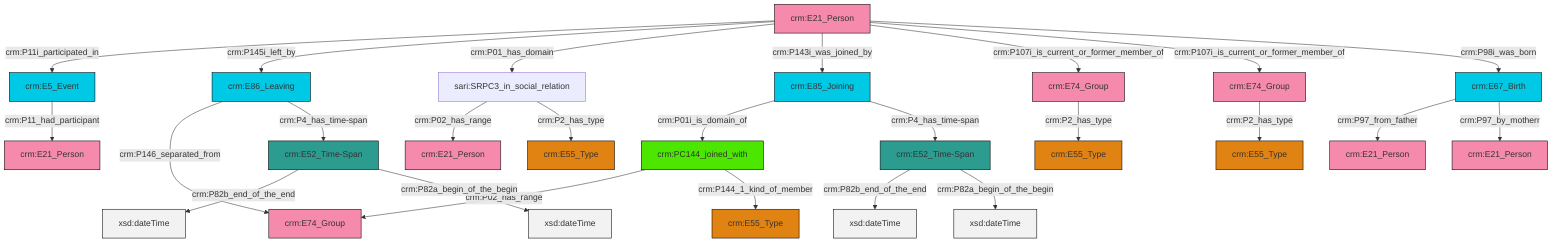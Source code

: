 graph TD
classDef Literal fill:#f2f2f2,stroke:#000000;
classDef CRM_Entity fill:#FFFFFF,stroke:#000000;
classDef Temporal_Entity fill:#00C9E6, stroke:#000000;
classDef Type fill:#E18312, stroke:#000000;
classDef Time-Span fill:#2C9C91, stroke:#000000;
classDef Appellation fill:#FFEB7F, stroke:#000000;
classDef Place fill:#008836, stroke:#000000;
classDef Persistent_Item fill:#B266B2, stroke:#000000;
classDef Conceptual_Object fill:#FFD700, stroke:#000000;
classDef Physical_Thing fill:#D2B48C, stroke:#000000;
classDef Actor fill:#f58aad, stroke:#000000;
classDef PC_Classes fill:#4ce600, stroke:#000000;
classDef Multi fill:#cccccc,stroke:#000000;

0["crm:E52_Time-Span"]:::Time-Span -->|crm:P82b_end_of_the_end| 1[xsd:dateTime]:::Literal
4["sari:SRPC3_in_social_relation"]:::Default -->|crm:P02_has_range| 5["crm:E21_Person"]:::Actor
8["crm:E86_Leaving"]:::Temporal_Entity -->|crm:P146_separated_from| 9["crm:E74_Group"]:::Actor
15["crm:E21_Person"]:::Actor -->|crm:P11i_participated_in| 18["crm:E5_Event"]:::Temporal_Entity
15["crm:E21_Person"]:::Actor -->|crm:P145i_left_by| 8["crm:E86_Leaving"]:::Temporal_Entity
21["crm:PC144_joined_with"]:::PC_Classes -->|crm:P02_has_range| 9["crm:E74_Group"]:::Actor
21["crm:PC144_joined_with"]:::PC_Classes -->|crm:P144_1_kind_of_member| 2["crm:E55_Type"]:::Type
11["crm:E52_Time-Span"]:::Time-Span -->|crm:P82b_end_of_the_end| 24[xsd:dateTime]:::Literal
15["crm:E21_Person"]:::Actor -->|crm:P01_has_domain| 4["sari:SRPC3_in_social_relation"]:::Default
4["sari:SRPC3_in_social_relation"]:::Default -->|crm:P2_has_type| 6["crm:E55_Type"]:::Type
25["crm:E74_Group"]:::Actor -->|crm:P2_has_type| 26["crm:E55_Type"]:::Type
35["crm:E67_Birth"]:::Temporal_Entity -->|crm:P97_from_father| 36["crm:E21_Person"]:::Actor
15["crm:E21_Person"]:::Actor -->|crm:P143i_was_joined_by| 22["crm:E85_Joining"]:::Temporal_Entity
11["crm:E52_Time-Span"]:::Time-Span -->|crm:P82a_begin_of_the_begin| 39[xsd:dateTime]:::Literal
18["crm:E5_Event"]:::Temporal_Entity -->|crm:P11_had_participant| 33["crm:E21_Person"]:::Actor
8["crm:E86_Leaving"]:::Temporal_Entity -->|crm:P4_has_time-span| 0["crm:E52_Time-Span"]:::Time-Span
0["crm:E52_Time-Span"]:::Time-Span -->|crm:P82a_begin_of_the_begin| 41[xsd:dateTime]:::Literal
22["crm:E85_Joining"]:::Temporal_Entity -->|crm:P01i_is_domain_of| 21["crm:PC144_joined_with"]:::PC_Classes
35["crm:E67_Birth"]:::Temporal_Entity -->|crm:P97_by_motherr| 13["crm:E21_Person"]:::Actor
31["crm:E74_Group"]:::Actor -->|crm:P2_has_type| 42["crm:E55_Type"]:::Type
15["crm:E21_Person"]:::Actor -->|crm:P107i_is_current_or_former_member_of| 25["crm:E74_Group"]:::Actor
15["crm:E21_Person"]:::Actor -->|crm:P107i_is_current_or_former_member_of| 31["crm:E74_Group"]:::Actor
22["crm:E85_Joining"]:::Temporal_Entity -->|crm:P4_has_time-span| 11["crm:E52_Time-Span"]:::Time-Span
15["crm:E21_Person"]:::Actor -->|crm:P98i_was_born| 35["crm:E67_Birth"]:::Temporal_Entity